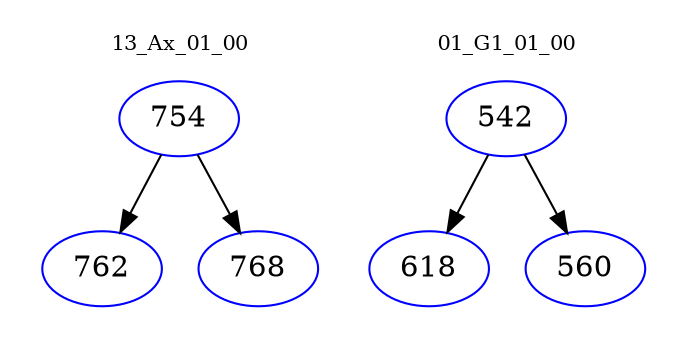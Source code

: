 digraph{
subgraph cluster_0 {
color = white
label = "13_Ax_01_00";
fontsize=10;
T0_754 [label="754", color="blue"]
T0_754 -> T0_762 [color="black"]
T0_762 [label="762", color="blue"]
T0_754 -> T0_768 [color="black"]
T0_768 [label="768", color="blue"]
}
subgraph cluster_1 {
color = white
label = "01_G1_01_00";
fontsize=10;
T1_542 [label="542", color="blue"]
T1_542 -> T1_618 [color="black"]
T1_618 [label="618", color="blue"]
T1_542 -> T1_560 [color="black"]
T1_560 [label="560", color="blue"]
}
}

